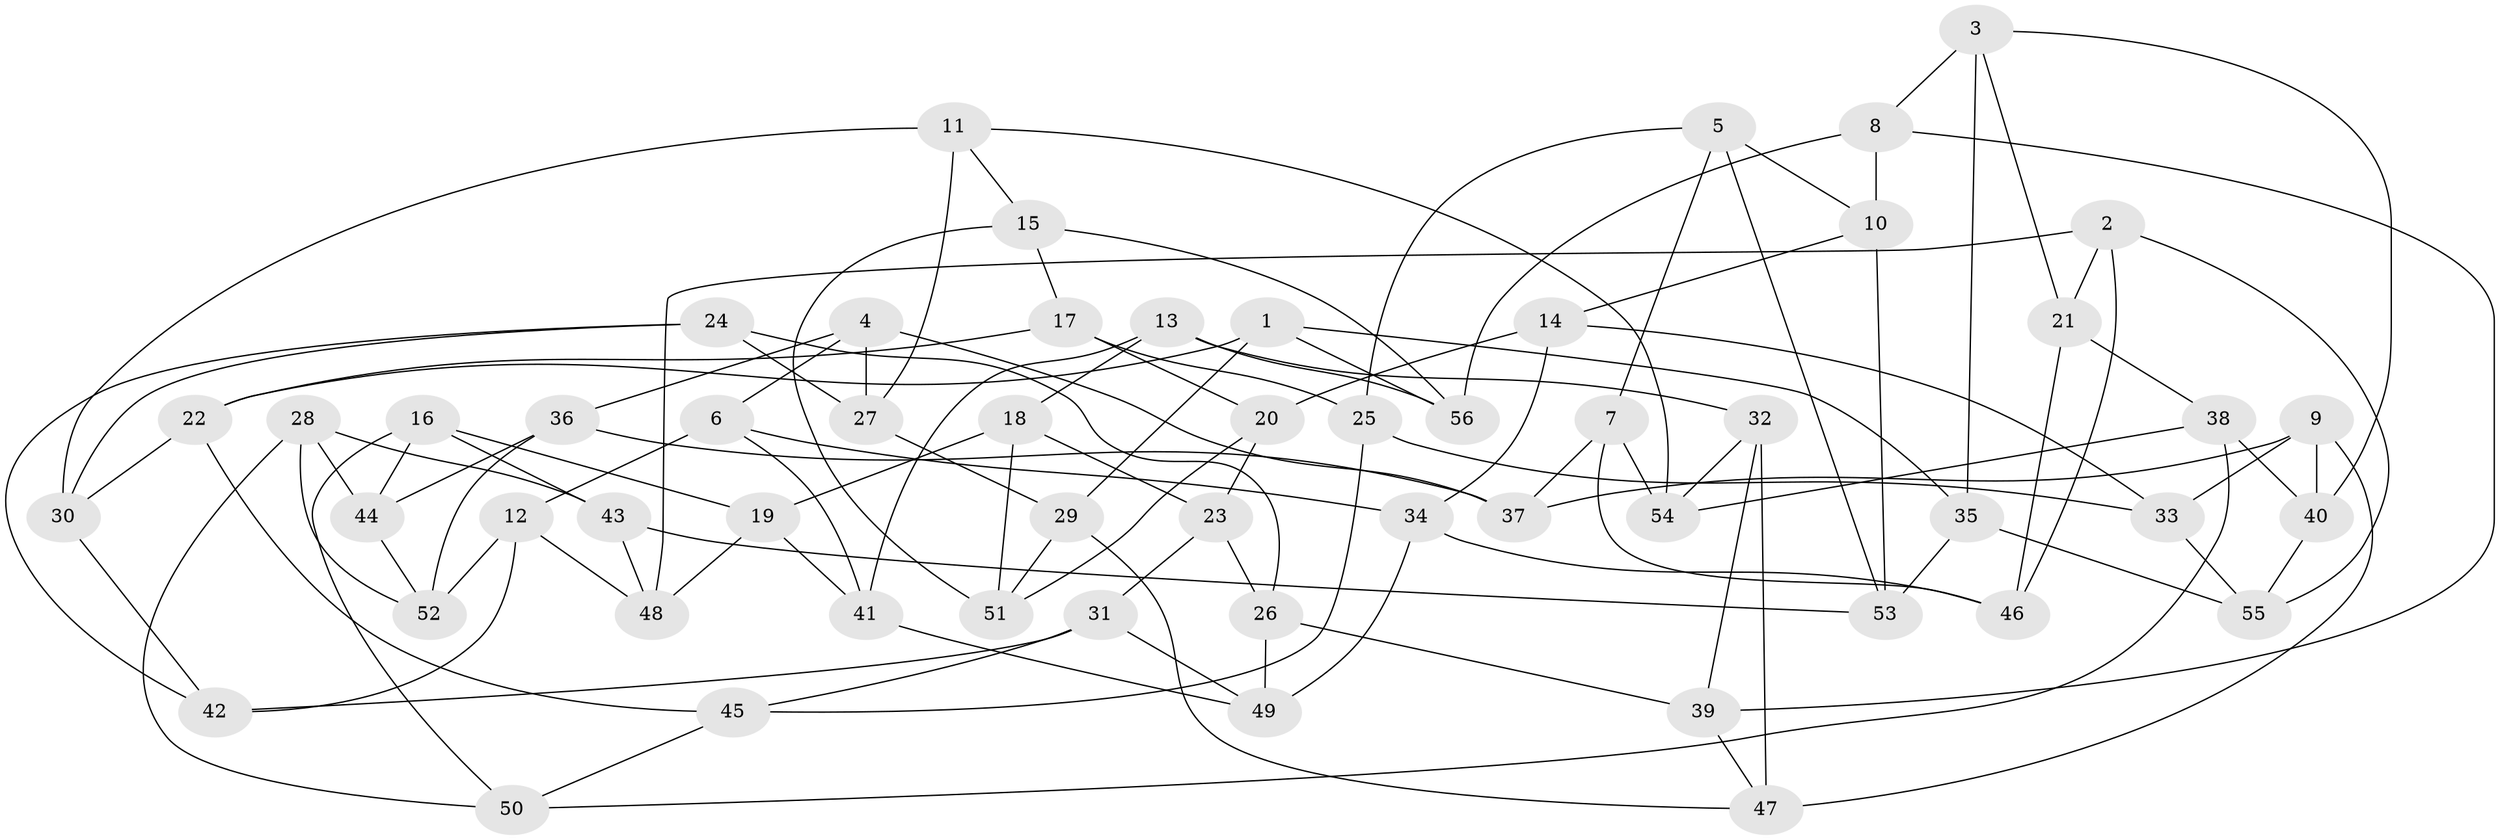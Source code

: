// Generated by graph-tools (version 1.1) at 2025/50/03/09/25 03:50:56]
// undirected, 56 vertices, 112 edges
graph export_dot {
graph [start="1"]
  node [color=gray90,style=filled];
  1;
  2;
  3;
  4;
  5;
  6;
  7;
  8;
  9;
  10;
  11;
  12;
  13;
  14;
  15;
  16;
  17;
  18;
  19;
  20;
  21;
  22;
  23;
  24;
  25;
  26;
  27;
  28;
  29;
  30;
  31;
  32;
  33;
  34;
  35;
  36;
  37;
  38;
  39;
  40;
  41;
  42;
  43;
  44;
  45;
  46;
  47;
  48;
  49;
  50;
  51;
  52;
  53;
  54;
  55;
  56;
  1 -- 35;
  1 -- 22;
  1 -- 56;
  1 -- 29;
  2 -- 21;
  2 -- 55;
  2 -- 48;
  2 -- 46;
  3 -- 21;
  3 -- 35;
  3 -- 8;
  3 -- 40;
  4 -- 6;
  4 -- 36;
  4 -- 27;
  4 -- 37;
  5 -- 10;
  5 -- 25;
  5 -- 7;
  5 -- 53;
  6 -- 34;
  6 -- 41;
  6 -- 12;
  7 -- 46;
  7 -- 37;
  7 -- 54;
  8 -- 10;
  8 -- 39;
  8 -- 56;
  9 -- 40;
  9 -- 37;
  9 -- 47;
  9 -- 33;
  10 -- 53;
  10 -- 14;
  11 -- 15;
  11 -- 30;
  11 -- 54;
  11 -- 27;
  12 -- 52;
  12 -- 42;
  12 -- 48;
  13 -- 18;
  13 -- 32;
  13 -- 41;
  13 -- 56;
  14 -- 34;
  14 -- 20;
  14 -- 33;
  15 -- 51;
  15 -- 56;
  15 -- 17;
  16 -- 19;
  16 -- 44;
  16 -- 50;
  16 -- 43;
  17 -- 22;
  17 -- 25;
  17 -- 20;
  18 -- 51;
  18 -- 23;
  18 -- 19;
  19 -- 41;
  19 -- 48;
  20 -- 23;
  20 -- 51;
  21 -- 38;
  21 -- 46;
  22 -- 45;
  22 -- 30;
  23 -- 31;
  23 -- 26;
  24 -- 30;
  24 -- 27;
  24 -- 26;
  24 -- 42;
  25 -- 33;
  25 -- 45;
  26 -- 49;
  26 -- 39;
  27 -- 29;
  28 -- 43;
  28 -- 50;
  28 -- 52;
  28 -- 44;
  29 -- 47;
  29 -- 51;
  30 -- 42;
  31 -- 49;
  31 -- 42;
  31 -- 45;
  32 -- 47;
  32 -- 54;
  32 -- 39;
  33 -- 55;
  34 -- 46;
  34 -- 49;
  35 -- 53;
  35 -- 55;
  36 -- 44;
  36 -- 37;
  36 -- 52;
  38 -- 54;
  38 -- 50;
  38 -- 40;
  39 -- 47;
  40 -- 55;
  41 -- 49;
  43 -- 48;
  43 -- 53;
  44 -- 52;
  45 -- 50;
}
